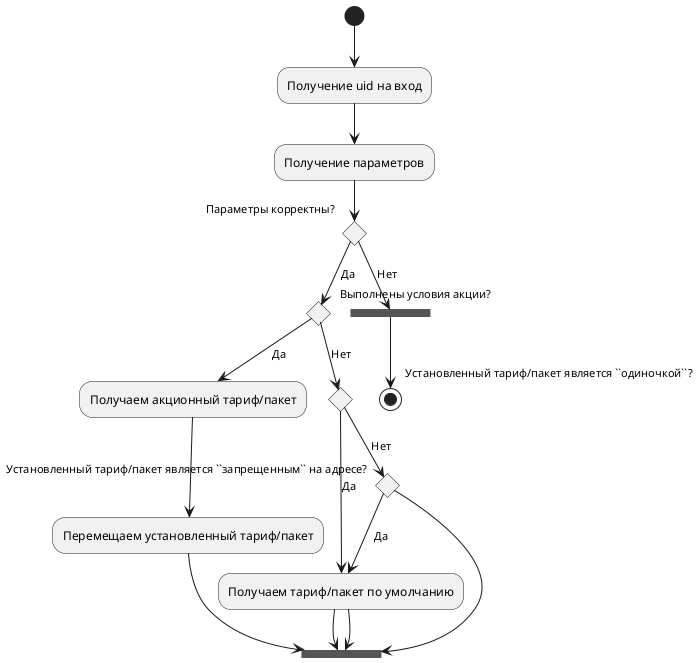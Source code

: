 {
  "sha1": "qdzv7fz61vjkk6b7ng8lus9tvja47k5",
  "insertion": {
    "when": "2024-06-04T17:28:42.320Z",
    "user": "plantuml@gmail.com"
  }
}
@startuml
(*) --> "Получение uid на вход"
--> "Получение параметров"
if "Параметры корректны?" then
  -->[Да] if "Выполнены условия акции?" then
    -->[Да] "Получаем акционный тариф/пакет"
    --> "Перемещаем установленный тариф/пакет" 
    --> === 4Next === 
  else 
    -->[Нет] if "Установленный тариф/пакет является ``одиночкой``?" then 
      -->[Да] "Получаем тариф/пакет по умолчанию" 
      --> === 4Next === 
    else 
      -->[Нет] if "Установленный тариф/пакет является ``запрещенным`` на адресе?" then 
        -->[Да] "Получаем тариф/пакет по умолчанию" 
        --> === 4Next === 
      else
        --> === 4Next === 
      endif 
    endif
  endif 
else
  -->[Нет] === Root === 
endif
-->(*)
@enduml
